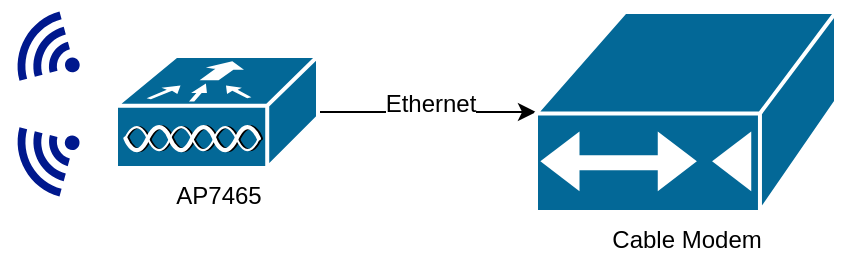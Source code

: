 <mxfile version="12.9.5" type="device" pages="3"><diagram id="EzWgyxSmHh6byuQdG1Tz" name="Framework"><mxGraphModel dx="831" dy="592" grid="1" gridSize="10" guides="1" tooltips="1" connect="1" arrows="1" fold="1" page="1" pageScale="1" pageWidth="827" pageHeight="1169" math="0" shadow="0"><root><mxCell id="Cown7PbiFamIp3hXxRR0-0"/><mxCell id="Cown7PbiFamIp3hXxRR0-1" parent="Cown7PbiFamIp3hXxRR0-0"/><mxCell id="PhI5dR7nt2CGNU9EMSqZ-2" style="edgeStyle=orthogonalEdgeStyle;rounded=0;orthogonalLoop=1;jettySize=auto;html=1;exitX=1;exitY=0.5;exitDx=0;exitDy=0;exitPerimeter=0;" edge="1" parent="Cown7PbiFamIp3hXxRR0-1" source="PhI5dR7nt2CGNU9EMSqZ-0" target="PhI5dR7nt2CGNU9EMSqZ-1"><mxGeometry relative="1" as="geometry"/></mxCell><mxCell id="PhI5dR7nt2CGNU9EMSqZ-3" value="Ethernet" style="text;html=1;align=center;verticalAlign=middle;resizable=0;points=[];labelBackgroundColor=#ffffff;" vertex="1" connectable="0" parent="PhI5dR7nt2CGNU9EMSqZ-2"><mxGeometry x="0.021" y="4" relative="1" as="geometry"><mxPoint as="offset"/></mxGeometry></mxCell><mxCell id="PhI5dR7nt2CGNU9EMSqZ-0" value="AP7465" style="shape=mxgraph.cisco.wireless.wlan_controller;html=1;pointerEvents=1;dashed=0;fillColor=#036897;strokeColor=#ffffff;strokeWidth=2;verticalLabelPosition=bottom;verticalAlign=top;align=center;outlineConnect=0;" vertex="1" parent="Cown7PbiFamIp3hXxRR0-1"><mxGeometry x="290" y="280" width="101" height="56" as="geometry"/></mxCell><mxCell id="PhI5dR7nt2CGNU9EMSqZ-1" value="Cable Modem" style="shape=mxgraph.cisco.modems_and_phones.cable_modem;html=1;pointerEvents=1;dashed=0;fillColor=#036897;strokeColor=#ffffff;strokeWidth=2;verticalLabelPosition=bottom;verticalAlign=top;align=center;outlineConnect=0;" vertex="1" parent="Cown7PbiFamIp3hXxRR0-1"><mxGeometry x="500" y="258" width="150" height="100" as="geometry"/></mxCell><mxCell id="PhI5dR7nt2CGNU9EMSqZ-4" value="" style="aspect=fixed;pointerEvents=1;shadow=0;dashed=0;html=1;strokeColor=none;labelPosition=center;verticalLabelPosition=bottom;verticalAlign=top;align=center;fillColor=#00188D;shape=mxgraph.mscae.enterprise.wireless_connection;rotation=-150;" vertex="1" parent="Cown7PbiFamIp3hXxRR0-1"><mxGeometry x="240" y="258" width="33.6" height="40" as="geometry"/></mxCell><mxCell id="PhI5dR7nt2CGNU9EMSqZ-5" value="" style="aspect=fixed;pointerEvents=1;shadow=0;dashed=0;html=1;strokeColor=none;labelPosition=center;verticalLabelPosition=bottom;verticalAlign=top;align=center;fillColor=#00188D;shape=mxgraph.mscae.enterprise.wireless_connection;rotation=60;direction=south;" vertex="1" parent="Cown7PbiFamIp3hXxRR0-1"><mxGeometry x="236.8" y="313.2" width="40" height="33.6" as="geometry"/></mxCell></root></mxGraphModel></diagram><diagram id="WGASg5PrxZJSCfmzG2l8" name="Software Architecture"><mxGraphModel dx="1533" dy="503" grid="1" gridSize="10" guides="1" tooltips="1" connect="1" arrows="1" fold="1" page="1" pageScale="1" pageWidth="827" pageHeight="1169" math="0" shadow="0"><root><mxCell id="0"/><mxCell id="1" parent="0"/><mxCell id="C6GmbaxXA99eh9KpGElH-1" value="" style="endArrow=none;html=1;" parent="1" edge="1"><mxGeometry width="50" height="50" relative="1" as="geometry"><mxPoint x="60" y="230" as="sourcePoint"/><mxPoint x="460" y="230" as="targetPoint"/></mxGeometry></mxCell><mxCell id="C6GmbaxXA99eh9KpGElH-2" value="" style="endArrow=none;html=1;" parent="1" edge="1"><mxGeometry width="50" height="50" relative="1" as="geometry"><mxPoint x="60" y="350" as="sourcePoint"/><mxPoint x="460" y="350" as="targetPoint"/></mxGeometry></mxCell><mxCell id="C6GmbaxXA99eh9KpGElH-3" value="" style="endArrow=none;html=1;" parent="1" edge="1"><mxGeometry width="50" height="50" relative="1" as="geometry"><mxPoint x="60" y="110" as="sourcePoint"/><mxPoint x="460" y="110" as="targetPoint"/></mxGeometry></mxCell><mxCell id="C6GmbaxXA99eh9KpGElH-5" value="Application" style="text;html=1;strokeColor=none;fillColor=none;align=center;verticalAlign=middle;whiteSpace=wrap;rounded=0;" parent="1" vertex="1"><mxGeometry y="70" width="40" height="20" as="geometry"/></mxCell><mxCell id="C6GmbaxXA99eh9KpGElH-7" value="Kernel" style="text;html=1;strokeColor=none;fillColor=none;align=center;verticalAlign=middle;whiteSpace=wrap;rounded=0;" parent="1" vertex="1"><mxGeometry y="160" width="40" height="20" as="geometry"/></mxCell><mxCell id="C6GmbaxXA99eh9KpGElH-8" value="Hardware" style="text;html=1;strokeColor=none;fillColor=none;align=center;verticalAlign=middle;whiteSpace=wrap;rounded=0;" parent="1" vertex="1"><mxGeometry y="260" width="40" height="20" as="geometry"/></mxCell><mxCell id="C6GmbaxXA99eh9KpGElH-10" value="" style="rounded=0;whiteSpace=wrap;html=1;fillColor=#f5f5f5;strokeColor=#666666;fontColor=#333333;" parent="1" vertex="1"><mxGeometry x="60" y="120" width="400" height="100" as="geometry"/></mxCell><mxCell id="C6GmbaxXA99eh9KpGElH-11" value="" style="rounded=0;whiteSpace=wrap;html=1;fillColor=#f5f5f5;strokeColor=#666666;fontColor=#333333;" parent="1" vertex="1"><mxGeometry x="60" y="240" width="400" height="100" as="geometry"/></mxCell><mxCell id="C6GmbaxXA99eh9KpGElH-12" value="" style="rounded=0;whiteSpace=wrap;html=1;fillColor=#f5f5f5;strokeColor=#666666;fontColor=#333333;" parent="1" vertex="1"><mxGeometry x="60" width="400" height="100" as="geometry"/></mxCell><mxCell id="C6GmbaxXA99eh9KpGElH-13" value="GUI" style="rounded=0;whiteSpace=wrap;html=1;fillColor=#dae8fc;strokeColor=#6c8ebf;" parent="1" vertex="1"><mxGeometry x="70" y="10" width="60" height="40" as="geometry"/></mxCell><mxCell id="C6GmbaxXA99eh9KpGElH-14" value="TR069" style="rounded=0;whiteSpace=wrap;html=1;fillColor=#dae8fc;strokeColor=#6c8ebf;" parent="1" vertex="1"><mxGeometry x="150" y="10" width="120" height="80" as="geometry"/></mxCell><mxCell id="C6GmbaxXA99eh9KpGElH-16" value="2.4G &lt;br&gt;MTK ko" style="rounded=0;whiteSpace=wrap;html=1;fillColor=#d5e8d4;strokeColor=#82b366;" parent="1" vertex="1"><mxGeometry x="70" y="130" width="60" height="40" as="geometry"/></mxCell><mxCell id="C6GmbaxXA99eh9KpGElH-17" value="5G &lt;br&gt;Marvell ko" style="rounded=0;whiteSpace=wrap;html=1;fillColor=#d5e8d4;strokeColor=#82b366;" parent="1" vertex="1"><mxGeometry x="150" y="130" width="60" height="40" as="geometry"/></mxCell><mxCell id="C6GmbaxXA99eh9KpGElH-18" value="Ethernet ko" style="rounded=0;whiteSpace=wrap;html=1;fillColor=#d5e8d4;strokeColor=#82b366;" parent="1" vertex="1"><mxGeometry x="230" y="130" width="60" height="40" as="geometry"/></mxCell><mxCell id="C6GmbaxXA99eh9KpGElH-19" value="Celeno Provided" style="rounded=0;whiteSpace=wrap;html=1;fillColor=#d5e8d4;strokeColor=#82b366;" parent="1" vertex="1"><mxGeometry x="540" y="70" width="110" height="40" as="geometry"/></mxCell><mxCell id="C6GmbaxXA99eh9KpGElH-21" value="CBN provided" style="rounded=0;whiteSpace=wrap;html=1;fillColor=#dae8fc;strokeColor=#6c8ebf;" parent="1" vertex="1"><mxGeometry x="540" y="120" width="110" height="40" as="geometry"/></mxCell><mxCell id="C6GmbaxXA99eh9KpGElH-22" value="2.4G&lt;br&gt;MTK&lt;br&gt;WiFi&lt;br&gt;242" style="rounded=0;whiteSpace=wrap;html=1;" parent="1" vertex="1"><mxGeometry x="70" y="250" width="60" height="60" as="geometry"/></mxCell><mxCell id="C6GmbaxXA99eh9KpGElH-23" value="5G&lt;br&gt;Marvell&lt;br&gt;WiFi&lt;br&gt;2330" style="rounded=0;whiteSpace=wrap;html=1;" parent="1" vertex="1"><mxGeometry x="150" y="250" width="60" height="60" as="geometry"/></mxCell><mxCell id="C6GmbaxXA99eh9KpGElH-24" value="Ethernet" style="rounded=0;whiteSpace=wrap;html=1;" parent="1" vertex="1"><mxGeometry x="230" y="250" width="60" height="40" as="geometry"/></mxCell><mxCell id="C6GmbaxXA99eh9KpGElH-25" value="RPC" style="rounded=0;whiteSpace=wrap;html=1;" parent="1" vertex="1"><mxGeometry x="155" y="15" width="35" height="15" as="geometry"/></mxCell><mxCell id="C6GmbaxXA99eh9KpGElH-26" value="SOAP/XML" style="rounded=0;whiteSpace=wrap;html=1;" parent="1" vertex="1"><mxGeometry x="195" y="15" width="65" height="15" as="geometry"/></mxCell><mxCell id="C6GmbaxXA99eh9KpGElH-28" value="HTTP" style="rounded=0;whiteSpace=wrap;html=1;" parent="1" vertex="1"><mxGeometry x="155" y="70" width="35" height="15" as="geometry"/></mxCell><mxCell id="C6GmbaxXA99eh9KpGElH-32" value="SSL/TLS" style="rounded=0;whiteSpace=wrap;html=1;" parent="1" vertex="1"><mxGeometry x="195" y="70" width="65" height="15" as="geometry"/></mxCell><mxCell id="C6GmbaxXA99eh9KpGElH-33" value="SSL: Security Sockets Layer&lt;br&gt;TLS: Transport Layer Security&lt;br&gt;SOAP: Simple Object Access Protocol&lt;br&gt;RPC: Remote Procedure Call" style="text;html=1;strokeColor=none;fillColor=none;align=left;verticalAlign=top;whiteSpace=wrap;rounded=0;" parent="1" vertex="1"><mxGeometry x="70" y="420" width="320" height="120" as="geometry"/></mxCell></root></mxGraphModel></diagram><diagram id="PlF0_Y6H4KaN_f3fTE05" name="CWMP"><mxGraphModel dx="706" dy="503" grid="1" gridSize="10" guides="1" tooltips="1" connect="1" arrows="1" fold="1" page="1" pageScale="1" pageWidth="827" pageHeight="1169" math="0" shadow="0"><root><mxCell id="luntEUrWztcpLccx-1iP-0"/><mxCell id="luntEUrWztcpLccx-1iP-1" parent="luntEUrWztcpLccx-1iP-0"/><mxCell id="Upp1_WNHqjYv7pOvEWWJ-0" value="TCP/IP" style="rounded=0;whiteSpace=wrap;html=1;align=center;fillColor=#f5f5f5;strokeColor=#666666;fontColor=#333333;" parent="luntEUrWztcpLccx-1iP-1" vertex="1"><mxGeometry x="130" y="250" width="120" height="40" as="geometry"/></mxCell><mxCell id="Upp1_WNHqjYv7pOvEWWJ-1" value="SSL/TLS" style="rounded=0;whiteSpace=wrap;html=1;align=center;fillColor=#f5f5f5;strokeColor=#666666;fontColor=#333333;" parent="luntEUrWztcpLccx-1iP-1" vertex="1"><mxGeometry x="130" y="210" width="120" height="40" as="geometry"/></mxCell><mxCell id="Upp1_WNHqjYv7pOvEWWJ-2" value="HTTP" style="rounded=0;whiteSpace=wrap;html=1;align=center;fillColor=#f5f5f5;strokeColor=#666666;fontColor=#333333;" parent="luntEUrWztcpLccx-1iP-1" vertex="1"><mxGeometry x="130" y="170" width="120" height="40" as="geometry"/></mxCell><mxCell id="Upp1_WNHqjYv7pOvEWWJ-3" value="SOAP" style="rounded=0;whiteSpace=wrap;html=1;align=center;fillColor=#f5f5f5;strokeColor=#666666;fontColor=#333333;" parent="luntEUrWztcpLccx-1iP-1" vertex="1"><mxGeometry x="130" y="130" width="120" height="40" as="geometry"/></mxCell><mxCell id="Upp1_WNHqjYv7pOvEWWJ-4" value="RPC Methods&lt;br&gt;TR098" style="rounded=0;whiteSpace=wrap;html=1;align=center;fillColor=#f5f5f5;strokeColor=#666666;fontColor=#333333;" parent="luntEUrWztcpLccx-1iP-1" vertex="1"><mxGeometry x="130" y="90" width="120" height="40" as="geometry"/></mxCell><mxCell id="Upp1_WNHqjYv7pOvEWWJ-5" value="CPE/ACS Management Application" style="rounded=0;whiteSpace=wrap;html=1;align=center;fillColor=#f5f5f5;strokeColor=#666666;fontColor=#333333;" parent="luntEUrWztcpLccx-1iP-1" vertex="1"><mxGeometry x="130" y="50" width="120" height="40" as="geometry"/></mxCell><mxCell id="Upp1_WNHqjYv7pOvEWWJ-6" value="CWMP: CPE Wan Management Protocol" style="text;html=1;strokeColor=none;fillColor=none;align=left;verticalAlign=middle;whiteSpace=wrap;rounded=0;" parent="luntEUrWztcpLccx-1iP-1" vertex="1"><mxGeometry x="10" y="10" width="250" height="40" as="geometry"/></mxCell><mxCell id="Upp1_WNHqjYv7pOvEWWJ-7" value="" style="endArrow=none;html=1;" parent="luntEUrWztcpLccx-1iP-1" edge="1"><mxGeometry width="50" height="50" relative="1" as="geometry"><mxPoint x="10" y="380" as="sourcePoint"/><mxPoint x="740" y="380" as="targetPoint"/></mxGeometry></mxCell><mxCell id="Upp1_WNHqjYv7pOvEWWJ-8" value="Scenario" style="text;html=1;strokeColor=none;fillColor=none;align=left;verticalAlign=middle;whiteSpace=wrap;rounded=0;" parent="luntEUrWztcpLccx-1iP-1" vertex="1"><mxGeometry x="10" y="370" width="250" height="40" as="geometry"/></mxCell><mxCell id="Upp1_WNHqjYv7pOvEWWJ-9" value="CPE" style="text;html=1;strokeColor=none;fillColor=none;align=left;verticalAlign=middle;whiteSpace=wrap;rounded=0;" parent="luntEUrWztcpLccx-1iP-1" vertex="1"><mxGeometry x="105" y="400" width="60" height="40" as="geometry"/></mxCell><mxCell id="Upp1_WNHqjYv7pOvEWWJ-10" value="ACS" style="text;html=1;strokeColor=none;fillColor=none;align=left;verticalAlign=middle;whiteSpace=wrap;rounded=0;" parent="luntEUrWztcpLccx-1iP-1" vertex="1"><mxGeometry x="340" y="400" width="60" height="40" as="geometry"/></mxCell><mxCell id="Upp1_WNHqjYv7pOvEWWJ-11" value="" style="endArrow=none;startArrow=none;html=1;endFill=0;startFill=0;" parent="luntEUrWztcpLccx-1iP-1" edge="1"><mxGeometry width="50" height="50" relative="1" as="geometry"><mxPoint x="120" y="440" as="sourcePoint"/><mxPoint x="120" y="952.857" as="targetPoint"/></mxGeometry></mxCell><mxCell id="Upp1_WNHqjYv7pOvEWWJ-12" value="" style="endArrow=none;startArrow=none;html=1;endFill=0;startFill=0;" parent="luntEUrWztcpLccx-1iP-1" edge="1"><mxGeometry width="50" height="50" relative="1" as="geometry"><mxPoint x="360" y="440" as="sourcePoint"/><mxPoint x="360" y="952.857" as="targetPoint"/></mxGeometry></mxCell><mxCell id="Upp1_WNHqjYv7pOvEWWJ-13" value="" style="endArrow=classic;html=1;fillColor=#fff2cc;strokeColor=#d6b656;" parent="luntEUrWztcpLccx-1iP-1" edge="1"><mxGeometry width="50" height="50" relative="1" as="geometry"><mxPoint x="120" y="480" as="sourcePoint"/><mxPoint x="360" y="480" as="targetPoint"/></mxGeometry></mxCell><mxCell id="Upp1_WNHqjYv7pOvEWWJ-14" value="Open connection" style="text;html=1;align=center;verticalAlign=middle;resizable=0;points=[];labelBackgroundColor=#ffffff;" parent="Upp1_WNHqjYv7pOvEWWJ-13" vertex="1" connectable="0"><mxGeometry x="0.105" y="5" relative="1" as="geometry"><mxPoint as="offset"/></mxGeometry></mxCell><mxCell id="Upp1_WNHqjYv7pOvEWWJ-15" value="" style="endArrow=classic;html=1;startArrow=classic;startFill=1;dashed=1;dashPattern=1 1;fillColor=#fff2cc;strokeColor=#d6b656;" parent="luntEUrWztcpLccx-1iP-1" edge="1"><mxGeometry width="50" height="50" relative="1" as="geometry"><mxPoint x="120" y="520" as="sourcePoint"/><mxPoint x="360" y="520" as="targetPoint"/></mxGeometry></mxCell><mxCell id="Upp1_WNHqjYv7pOvEWWJ-16" value="SSL initiation" style="text;html=1;align=center;verticalAlign=middle;resizable=0;points=[];labelBackgroundColor=#ffffff;" parent="Upp1_WNHqjYv7pOvEWWJ-15" vertex="1" connectable="0"><mxGeometry x="0.105" y="5" relative="1" as="geometry"><mxPoint as="offset"/></mxGeometry></mxCell><mxCell id="Upp1_WNHqjYv7pOvEWWJ-18" value="" style="endArrow=classic;html=1;fillColor=#fff2cc;strokeColor=#d6b656;" parent="luntEUrWztcpLccx-1iP-1" edge="1"><mxGeometry width="50" height="50" relative="1" as="geometry"><mxPoint x="120" y="560" as="sourcePoint"/><mxPoint x="360" y="560" as="targetPoint"/></mxGeometry></mxCell><mxCell id="Upp1_WNHqjYv7pOvEWWJ-19" value="HTTP post&lt;br&gt;Inform request" style="text;html=1;align=center;verticalAlign=middle;resizable=0;points=[];labelBackgroundColor=#ffffff;" parent="Upp1_WNHqjYv7pOvEWWJ-18" vertex="1" connectable="0"><mxGeometry x="0.105" y="5" relative="1" as="geometry"><mxPoint as="offset"/></mxGeometry></mxCell><mxCell id="Upp1_WNHqjYv7pOvEWWJ-20" value="" style="endArrow=none;html=1;startArrow=classic;startFill=1;endFill=0;fillColor=#fff2cc;strokeColor=#d6b656;" parent="luntEUrWztcpLccx-1iP-1" edge="1"><mxGeometry width="50" height="50" relative="1" as="geometry"><mxPoint x="120" y="600" as="sourcePoint"/><mxPoint x="360" y="600" as="targetPoint"/></mxGeometry></mxCell><mxCell id="Upp1_WNHqjYv7pOvEWWJ-21" value="HTTP response&lt;br&gt;Inform response" style="text;html=1;align=center;verticalAlign=middle;resizable=0;points=[];labelBackgroundColor=#ffffff;" parent="Upp1_WNHqjYv7pOvEWWJ-20" vertex="1" connectable="0"><mxGeometry x="0.105" y="5" relative="1" as="geometry"><mxPoint as="offset"/></mxGeometry></mxCell><mxCell id="Upp1_WNHqjYv7pOvEWWJ-22" value="" style="endArrow=classic;html=1;fillColor=#dae8fc;strokeColor=#6c8ebf;" parent="luntEUrWztcpLccx-1iP-1" edge="1"><mxGeometry width="50" height="50" relative="1" as="geometry"><mxPoint x="120" y="640" as="sourcePoint"/><mxPoint x="360" y="640" as="targetPoint"/></mxGeometry></mxCell><mxCell id="Upp1_WNHqjYv7pOvEWWJ-23" value="HTTP post" style="text;html=1;align=center;verticalAlign=middle;resizable=0;points=[];labelBackgroundColor=#ffffff;" parent="Upp1_WNHqjYv7pOvEWWJ-22" vertex="1" connectable="0"><mxGeometry x="0.105" y="5" relative="1" as="geometry"><mxPoint as="offset"/></mxGeometry></mxCell><mxCell id="Upp1_WNHqjYv7pOvEWWJ-24" value="" style="endArrow=none;html=1;startArrow=classic;startFill=1;endFill=0;fillColor=#dae8fc;strokeColor=#6c8ebf;" parent="luntEUrWztcpLccx-1iP-1" edge="1"><mxGeometry width="50" height="50" relative="1" as="geometry"><mxPoint x="120" y="680" as="sourcePoint"/><mxPoint x="360" y="680" as="targetPoint"/></mxGeometry></mxCell><mxCell id="Upp1_WNHqjYv7pOvEWWJ-25" value="HTTP response&lt;br&gt;GetParameterValues request" style="text;html=1;align=center;verticalAlign=middle;resizable=0;points=[];labelBackgroundColor=#ffffff;" parent="Upp1_WNHqjYv7pOvEWWJ-24" vertex="1" connectable="0"><mxGeometry x="0.105" y="5" relative="1" as="geometry"><mxPoint as="offset"/></mxGeometry></mxCell><mxCell id="Upp1_WNHqjYv7pOvEWWJ-26" value="" style="endArrow=classic;html=1;fillColor=#dae8fc;strokeColor=#6c8ebf;" parent="luntEUrWztcpLccx-1iP-1" edge="1"><mxGeometry width="50" height="50" relative="1" as="geometry"><mxPoint x="120" y="720" as="sourcePoint"/><mxPoint x="360" y="720" as="targetPoint"/></mxGeometry></mxCell><mxCell id="Upp1_WNHqjYv7pOvEWWJ-27" value="HTTP post&lt;br&gt;GetParameterValues response" style="text;html=1;align=center;verticalAlign=middle;resizable=0;points=[];labelBackgroundColor=#ffffff;" parent="Upp1_WNHqjYv7pOvEWWJ-26" vertex="1" connectable="0"><mxGeometry x="0.105" y="5" relative="1" as="geometry"><mxPoint as="offset"/></mxGeometry></mxCell><mxCell id="Upp1_WNHqjYv7pOvEWWJ-29" value="" style="endArrow=none;html=1;startArrow=classic;startFill=1;endFill=0;fillColor=#dae8fc;strokeColor=#6c8ebf;" parent="luntEUrWztcpLccx-1iP-1" edge="1"><mxGeometry width="50" height="50" relative="1" as="geometry"><mxPoint x="120" y="760" as="sourcePoint"/><mxPoint x="360" y="760" as="targetPoint"/></mxGeometry></mxCell><mxCell id="Upp1_WNHqjYv7pOvEWWJ-30" value="HTTP response&lt;br&gt;SetParameterValues request" style="text;html=1;align=center;verticalAlign=middle;resizable=0;points=[];labelBackgroundColor=#ffffff;" parent="Upp1_WNHqjYv7pOvEWWJ-29" vertex="1" connectable="0"><mxGeometry x="0.105" y="5" relative="1" as="geometry"><mxPoint as="offset"/></mxGeometry></mxCell><mxCell id="Upp1_WNHqjYv7pOvEWWJ-31" value="" style="endArrow=classic;html=1;fillColor=#dae8fc;strokeColor=#6c8ebf;" parent="luntEUrWztcpLccx-1iP-1" edge="1"><mxGeometry width="50" height="50" relative="1" as="geometry"><mxPoint x="120" y="800" as="sourcePoint"/><mxPoint x="360" y="800" as="targetPoint"/></mxGeometry></mxCell><mxCell id="Upp1_WNHqjYv7pOvEWWJ-32" value="HTTP post&lt;br&gt;SetParameterValues response" style="text;html=1;align=center;verticalAlign=middle;resizable=0;points=[];labelBackgroundColor=#ffffff;" parent="Upp1_WNHqjYv7pOvEWWJ-31" vertex="1" connectable="0"><mxGeometry x="0.105" y="5" relative="1" as="geometry"><mxPoint as="offset"/></mxGeometry></mxCell><mxCell id="Upp1_WNHqjYv7pOvEWWJ-33" value="" style="endArrow=none;html=1;startArrow=classic;startFill=1;endFill=0;fillColor=#dae8fc;strokeColor=#6c8ebf;" parent="luntEUrWztcpLccx-1iP-1" edge="1"><mxGeometry width="50" height="50" relative="1" as="geometry"><mxPoint x="120" y="840" as="sourcePoint"/><mxPoint x="360" y="840" as="targetPoint"/></mxGeometry></mxCell><mxCell id="Upp1_WNHqjYv7pOvEWWJ-34" value="HTTP response" style="text;html=1;align=center;verticalAlign=middle;resizable=0;points=[];labelBackgroundColor=#ffffff;" parent="Upp1_WNHqjYv7pOvEWWJ-33" vertex="1" connectable="0"><mxGeometry x="0.105" y="5" relative="1" as="geometry"><mxPoint as="offset"/></mxGeometry></mxCell><mxCell id="Upp1_WNHqjYv7pOvEWWJ-35" value="" style="endArrow=classic;html=1;fillColor=#dae8fc;strokeColor=#6c8ebf;" parent="luntEUrWztcpLccx-1iP-1" edge="1"><mxGeometry width="50" height="50" relative="1" as="geometry"><mxPoint x="120" y="880" as="sourcePoint"/><mxPoint x="360" y="880" as="targetPoint"/></mxGeometry></mxCell><mxCell id="Upp1_WNHqjYv7pOvEWWJ-36" value="Close connection" style="text;html=1;align=center;verticalAlign=middle;resizable=0;points=[];labelBackgroundColor=#ffffff;" parent="Upp1_WNHqjYv7pOvEWWJ-35" vertex="1" connectable="0"><mxGeometry x="0.105" y="5" relative="1" as="geometry"><mxPoint as="offset"/></mxGeometry></mxCell><mxCell id="Upp1_WNHqjYv7pOvEWWJ-37" value="BootStrap" style="text;html=1;strokeColor=#d6b656;fillColor=#fff2cc;align=center;verticalAlign=middle;whiteSpace=wrap;rounded=0;" parent="luntEUrWztcpLccx-1iP-1" vertex="1"><mxGeometry x="20" y="540" width="40" height="20" as="geometry"/></mxCell><mxCell id="Upp1_WNHqjYv7pOvEWWJ-38" value="Running" style="text;html=1;strokeColor=#6c8ebf;fillColor=#dae8fc;align=center;verticalAlign=middle;whiteSpace=wrap;rounded=0;" parent="luntEUrWztcpLccx-1iP-1" vertex="1"><mxGeometry x="20" y="750" width="40" height="20" as="geometry"/></mxCell><mxCell id="Upp1_WNHqjYv7pOvEWWJ-41" value="Ref:&amp;nbsp;&lt;a href=&quot;https://cwmp-data-models.broadband-forum.org/&quot;&gt;https://cwmp-data-models.broadband-forum.org/&lt;/a&gt;" style="text;html=1;strokeColor=none;fillColor=none;align=left;verticalAlign=middle;whiteSpace=wrap;rounded=0;" parent="luntEUrWztcpLccx-1iP-1" vertex="1"><mxGeometry x="40" y="320" width="350" height="40" as="geometry"/></mxCell><mxCell id="Upp1_WNHqjYv7pOvEWWJ-42" value="TR098:&lt;br&gt;&lt;a href=&quot;https://cwmp-data-models.broadband-forum.org/tr-098-1-8-0.html&quot;&gt;https://cwmp-data-models.broadband-forum.org/tr-098-1-8-0.html&lt;/a&gt;" style="text;html=1;strokeColor=none;fillColor=none;align=left;verticalAlign=middle;whiteSpace=wrap;rounded=0;" parent="luntEUrWztcpLccx-1iP-1" vertex="1"><mxGeometry x="10" y="970" width="580" height="40" as="geometry"/></mxCell><mxCell id="Upp1_WNHqjYv7pOvEWWJ-44" value="" style="endArrow=none;html=1;" parent="luntEUrWztcpLccx-1iP-1" edge="1"><mxGeometry width="50" height="50" relative="1" as="geometry"><mxPoint y="960" as="sourcePoint"/><mxPoint x="730" y="960" as="targetPoint"/></mxGeometry></mxCell></root></mxGraphModel></diagram></mxfile>